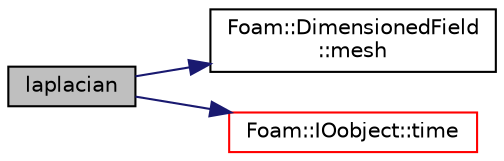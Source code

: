 digraph "laplacian"
{
  bgcolor="transparent";
  edge [fontname="Helvetica",fontsize="10",labelfontname="Helvetica",labelfontsize="10"];
  node [fontname="Helvetica",fontsize="10",shape=record];
  rankdir="LR";
  Node979 [label="laplacian",height=0.2,width=0.4,color="black", fillcolor="grey75", style="filled", fontcolor="black"];
  Node979 -> Node980 [color="midnightblue",fontsize="10",style="solid",fontname="Helvetica"];
  Node980 [label="Foam::DimensionedField\l::mesh",height=0.2,width=0.4,color="black",URL="$a27497.html#a8f1110830348a1448a14ab5e3cf47e3b",tooltip="Return mesh. "];
  Node979 -> Node981 [color="midnightblue",fontsize="10",style="solid",fontname="Helvetica"];
  Node981 [label="Foam::IOobject::time",height=0.2,width=0.4,color="red",URL="$a27249.html#a1ed86245b170b9f651f62650b1827500",tooltip="Return time. "];
}
